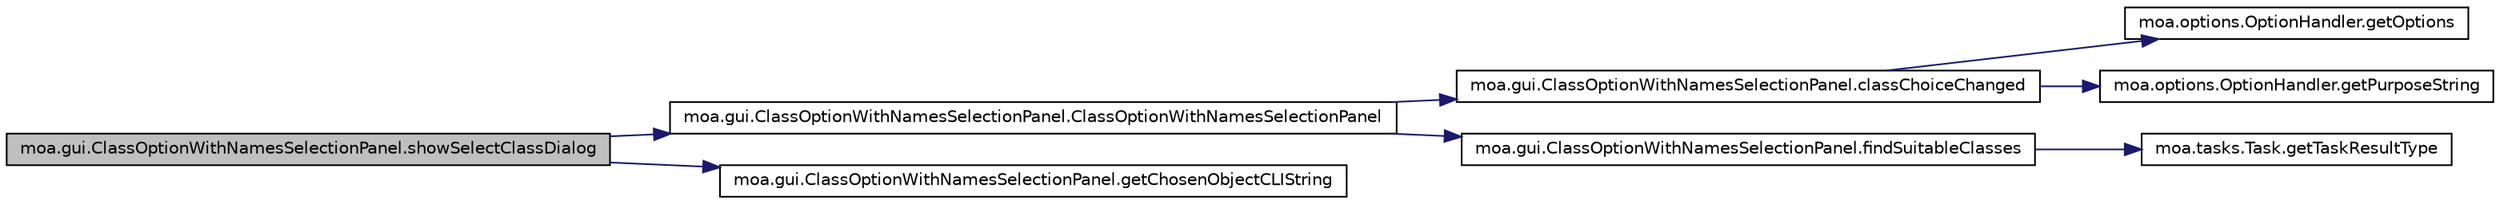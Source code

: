 digraph G
{
  edge [fontname="Helvetica",fontsize="10",labelfontname="Helvetica",labelfontsize="10"];
  node [fontname="Helvetica",fontsize="10",shape=record];
  rankdir=LR;
  Node1 [label="moa.gui.ClassOptionWithNamesSelectionPanel.showSelectClassDialog",height=0.2,width=0.4,color="black", fillcolor="grey75", style="filled" fontcolor="black"];
  Node1 -> Node2 [color="midnightblue",fontsize="10",style="solid",fontname="Helvetica"];
  Node2 [label="moa.gui.ClassOptionWithNamesSelectionPanel.ClassOptionWithNamesSelectionPanel",height=0.2,width=0.4,color="black", fillcolor="white", style="filled",URL="$classmoa_1_1gui_1_1ClassOptionWithNamesSelectionPanel.html#af91dc41ef44cc60b5dea87a3c8418d34"];
  Node2 -> Node3 [color="midnightblue",fontsize="10",style="solid",fontname="Helvetica"];
  Node3 [label="moa.gui.ClassOptionWithNamesSelectionPanel.classChoiceChanged",height=0.2,width=0.4,color="black", fillcolor="white", style="filled",URL="$classmoa_1_1gui_1_1ClassOptionWithNamesSelectionPanel.html#a0dc6da4510eeee22fb9d35c01f0840cd"];
  Node3 -> Node4 [color="midnightblue",fontsize="10",style="solid",fontname="Helvetica"];
  Node4 [label="moa.options.OptionHandler.getOptions",height=0.2,width=0.4,color="black", fillcolor="white", style="filled",URL="$interfacemoa_1_1options_1_1OptionHandler.html#ad2b9997b96d775bee2b0b95a146f52ca",tooltip="Gets the options of this object."];
  Node3 -> Node5 [color="midnightblue",fontsize="10",style="solid",fontname="Helvetica"];
  Node5 [label="moa.options.OptionHandler.getPurposeString",height=0.2,width=0.4,color="black", fillcolor="white", style="filled",URL="$interfacemoa_1_1options_1_1OptionHandler.html#a46f4328b02118c30977f7ce07051c091",tooltip="Gets the purpose of this object."];
  Node2 -> Node6 [color="midnightblue",fontsize="10",style="solid",fontname="Helvetica"];
  Node6 [label="moa.gui.ClassOptionWithNamesSelectionPanel.findSuitableClasses",height=0.2,width=0.4,color="black", fillcolor="white", style="filled",URL="$classmoa_1_1gui_1_1ClassOptionWithNamesSelectionPanel.html#a241d9ec18c20fb532ea64e95e763a804"];
  Node6 -> Node7 [color="midnightblue",fontsize="10",style="solid",fontname="Helvetica"];
  Node7 [label="moa.tasks.Task.getTaskResultType",height=0.2,width=0.4,color="black", fillcolor="white", style="filled",URL="$interfacemoa_1_1tasks_1_1Task.html#a568100cd931416820d1bcc81032301f6",tooltip="Gets the result type of this task."];
  Node1 -> Node8 [color="midnightblue",fontsize="10",style="solid",fontname="Helvetica"];
  Node8 [label="moa.gui.ClassOptionWithNamesSelectionPanel.getChosenObjectCLIString",height=0.2,width=0.4,color="black", fillcolor="white", style="filled",URL="$classmoa_1_1gui_1_1ClassOptionWithNamesSelectionPanel.html#a83698ef25b0ddf94e55e614688e49e02"];
}
